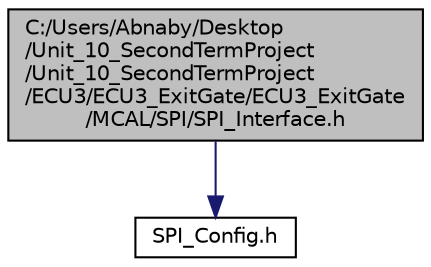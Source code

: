 digraph "C:/Users/Abnaby/Desktop/Unit_10_SecondTermProject/Unit_10_SecondTermProject/ECU3/ECU3_ExitGate/ECU3_ExitGate/MCAL/SPI/SPI_Interface.h"
{
 // LATEX_PDF_SIZE
  edge [fontname="Helvetica",fontsize="10",labelfontname="Helvetica",labelfontsize="10"];
  node [fontname="Helvetica",fontsize="10",shape=record];
  Node1 [label="C:/Users/Abnaby/Desktop\l/Unit_10_SecondTermProject\l/Unit_10_SecondTermProject\l/ECU3/ECU3_ExitGate/ECU3_ExitGate\l/MCAL/SPI/SPI_Interface.h",height=0.2,width=0.4,color="black", fillcolor="grey75", style="filled", fontcolor="black",tooltip=" "];
  Node1 -> Node2 [color="midnightblue",fontsize="10",style="solid",fontname="Helvetica"];
  Node2 [label="SPI_Config.h",height=0.2,width=0.4,color="black", fillcolor="white", style="filled",URL="$_s_p_i___config_8h.html",tooltip=" "];
}
